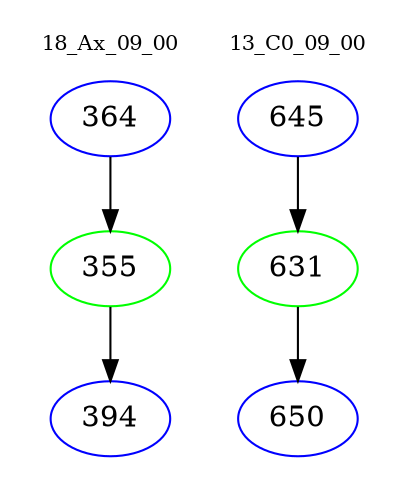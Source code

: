 digraph{
subgraph cluster_0 {
color = white
label = "18_Ax_09_00";
fontsize=10;
T0_364 [label="364", color="blue"]
T0_364 -> T0_355 [color="black"]
T0_355 [label="355", color="green"]
T0_355 -> T0_394 [color="black"]
T0_394 [label="394", color="blue"]
}
subgraph cluster_1 {
color = white
label = "13_C0_09_00";
fontsize=10;
T1_645 [label="645", color="blue"]
T1_645 -> T1_631 [color="black"]
T1_631 [label="631", color="green"]
T1_631 -> T1_650 [color="black"]
T1_650 [label="650", color="blue"]
}
}
